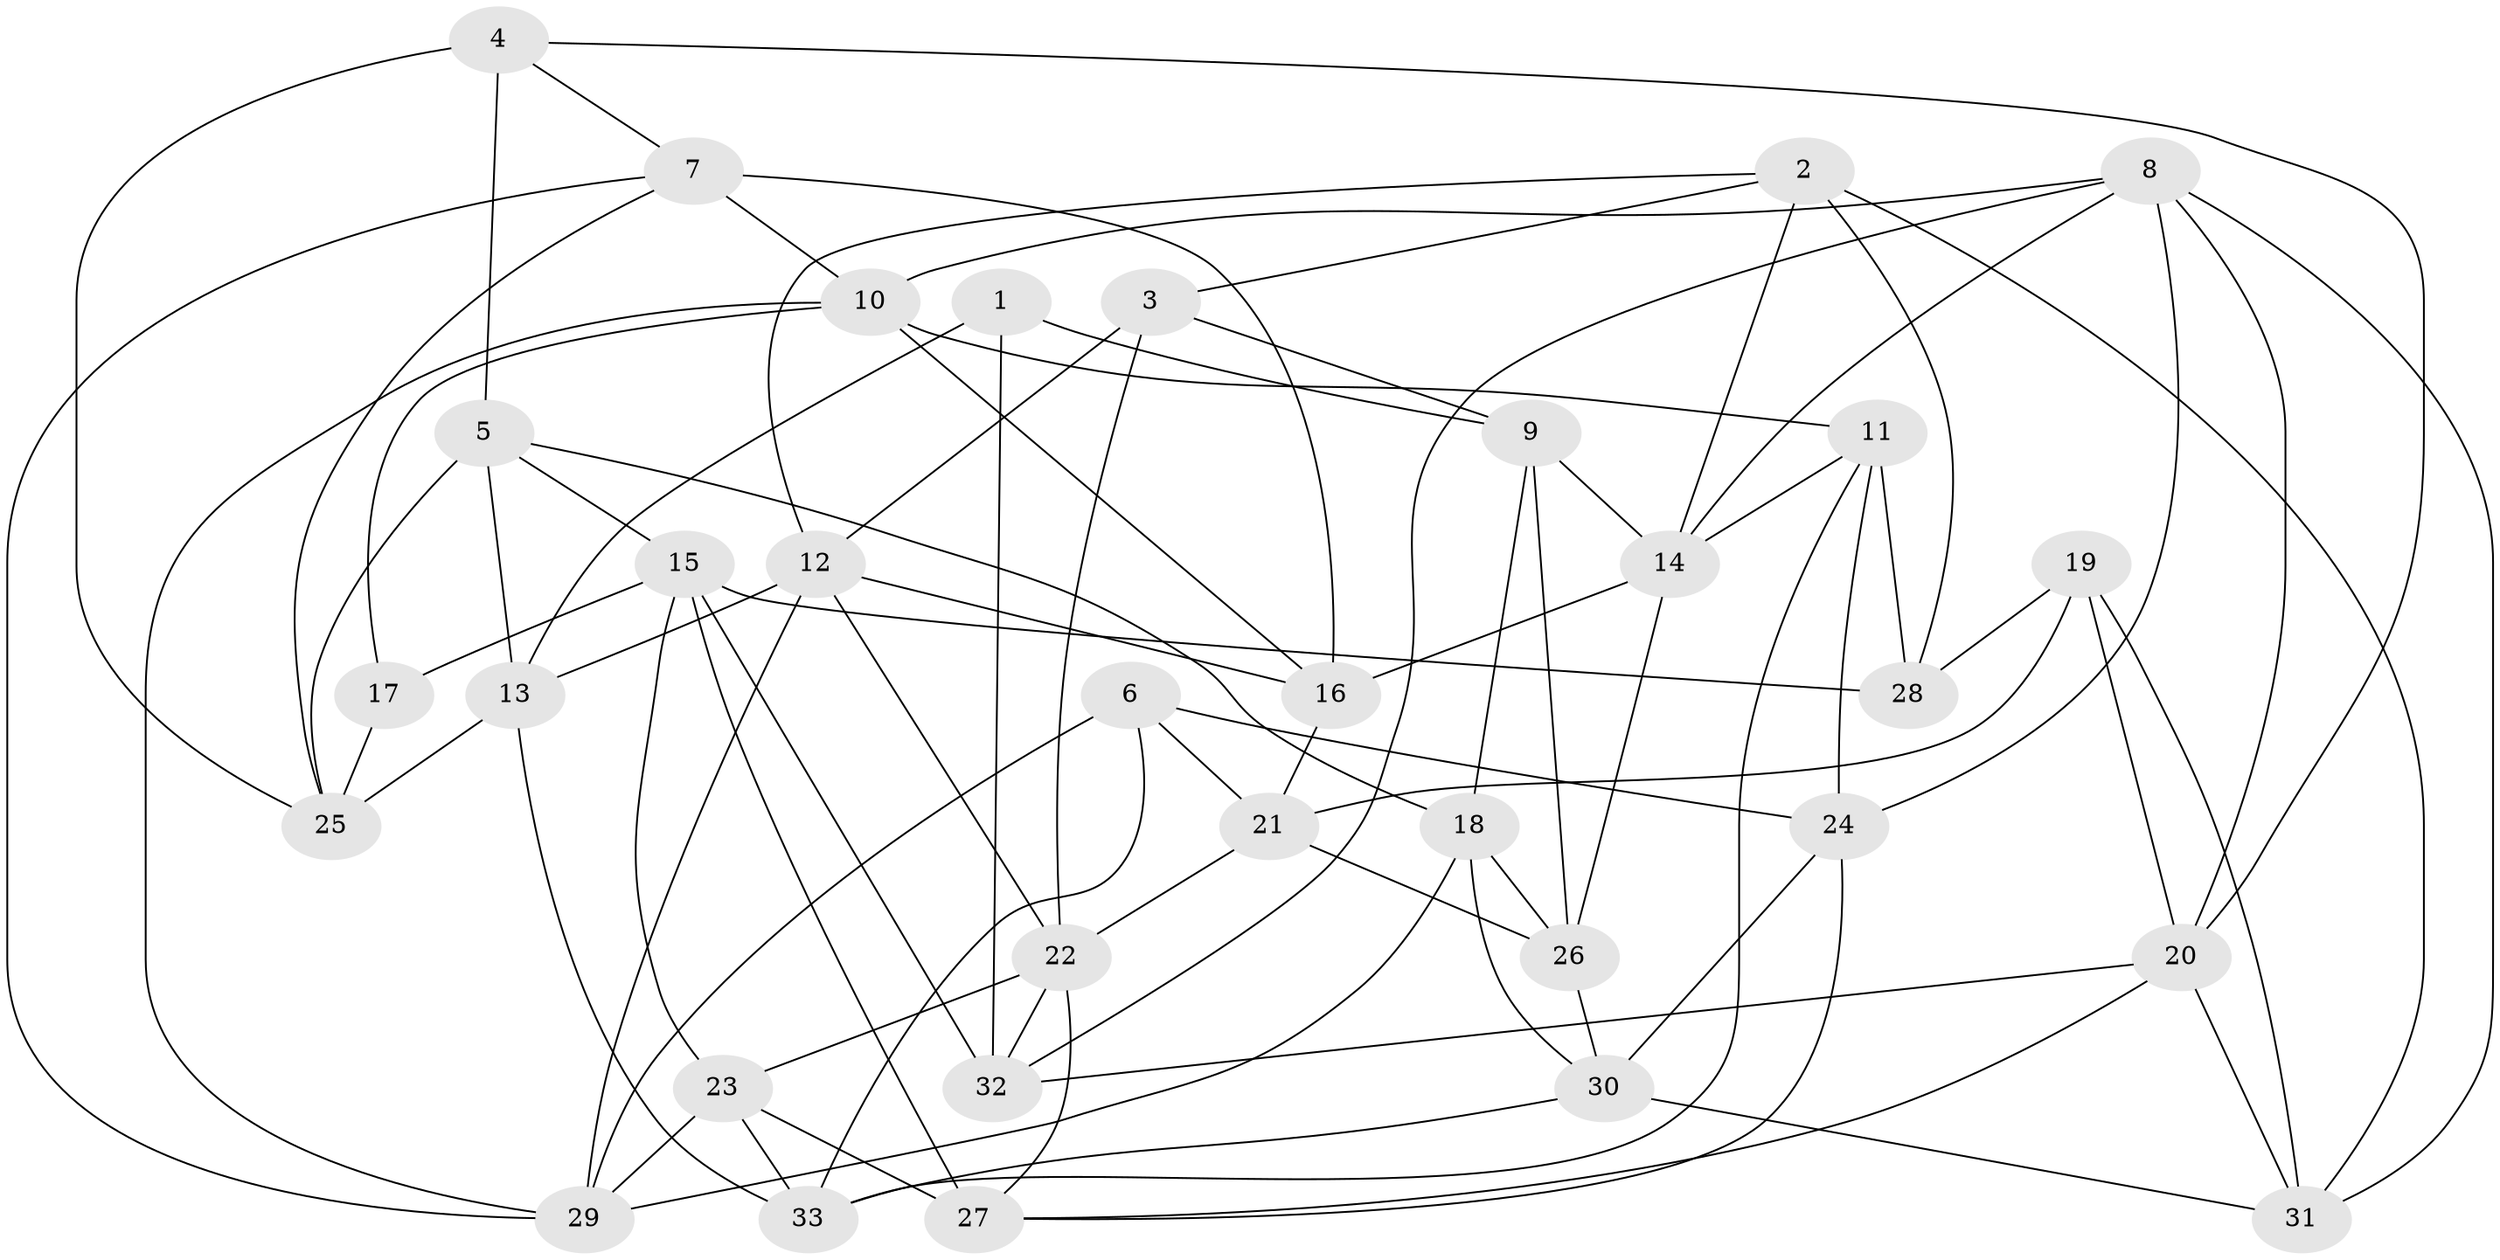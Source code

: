 // original degree distribution, {4: 1.0}
// Generated by graph-tools (version 1.1) at 2025/03/03/09/25 03:03:01]
// undirected, 33 vertices, 82 edges
graph export_dot {
graph [start="1"]
  node [color=gray90,style=filled];
  1;
  2;
  3;
  4;
  5;
  6;
  7;
  8;
  9;
  10;
  11;
  12;
  13;
  14;
  15;
  16;
  17;
  18;
  19;
  20;
  21;
  22;
  23;
  24;
  25;
  26;
  27;
  28;
  29;
  30;
  31;
  32;
  33;
  1 -- 9 [weight=1.0];
  1 -- 13 [weight=1.0];
  1 -- 32 [weight=2.0];
  2 -- 3 [weight=1.0];
  2 -- 12 [weight=1.0];
  2 -- 14 [weight=1.0];
  2 -- 28 [weight=2.0];
  2 -- 31 [weight=1.0];
  3 -- 9 [weight=1.0];
  3 -- 12 [weight=1.0];
  3 -- 22 [weight=1.0];
  4 -- 5 [weight=1.0];
  4 -- 7 [weight=1.0];
  4 -- 20 [weight=1.0];
  4 -- 25 [weight=1.0];
  5 -- 13 [weight=1.0];
  5 -- 15 [weight=1.0];
  5 -- 18 [weight=2.0];
  5 -- 25 [weight=1.0];
  6 -- 21 [weight=2.0];
  6 -- 24 [weight=2.0];
  6 -- 29 [weight=1.0];
  6 -- 33 [weight=1.0];
  7 -- 10 [weight=1.0];
  7 -- 16 [weight=2.0];
  7 -- 25 [weight=1.0];
  7 -- 29 [weight=1.0];
  8 -- 10 [weight=1.0];
  8 -- 14 [weight=1.0];
  8 -- 20 [weight=1.0];
  8 -- 24 [weight=1.0];
  8 -- 31 [weight=1.0];
  8 -- 32 [weight=1.0];
  9 -- 14 [weight=1.0];
  9 -- 18 [weight=1.0];
  9 -- 26 [weight=2.0];
  10 -- 11 [weight=1.0];
  10 -- 16 [weight=1.0];
  10 -- 17 [weight=1.0];
  10 -- 29 [weight=1.0];
  11 -- 14 [weight=1.0];
  11 -- 24 [weight=1.0];
  11 -- 28 [weight=2.0];
  11 -- 33 [weight=1.0];
  12 -- 13 [weight=1.0];
  12 -- 16 [weight=1.0];
  12 -- 22 [weight=1.0];
  12 -- 29 [weight=1.0];
  13 -- 25 [weight=1.0];
  13 -- 33 [weight=2.0];
  14 -- 16 [weight=1.0];
  14 -- 26 [weight=1.0];
  15 -- 17 [weight=1.0];
  15 -- 23 [weight=1.0];
  15 -- 27 [weight=1.0];
  15 -- 28 [weight=1.0];
  15 -- 32 [weight=1.0];
  16 -- 21 [weight=1.0];
  17 -- 25 [weight=2.0];
  18 -- 26 [weight=1.0];
  18 -- 29 [weight=1.0];
  18 -- 30 [weight=1.0];
  19 -- 20 [weight=1.0];
  19 -- 21 [weight=1.0];
  19 -- 28 [weight=1.0];
  19 -- 31 [weight=1.0];
  20 -- 27 [weight=1.0];
  20 -- 31 [weight=1.0];
  20 -- 32 [weight=1.0];
  21 -- 22 [weight=1.0];
  21 -- 26 [weight=1.0];
  22 -- 23 [weight=1.0];
  22 -- 27 [weight=1.0];
  22 -- 32 [weight=1.0];
  23 -- 27 [weight=2.0];
  23 -- 29 [weight=1.0];
  23 -- 33 [weight=1.0];
  24 -- 27 [weight=1.0];
  24 -- 30 [weight=1.0];
  26 -- 30 [weight=1.0];
  30 -- 31 [weight=2.0];
  30 -- 33 [weight=1.0];
}
